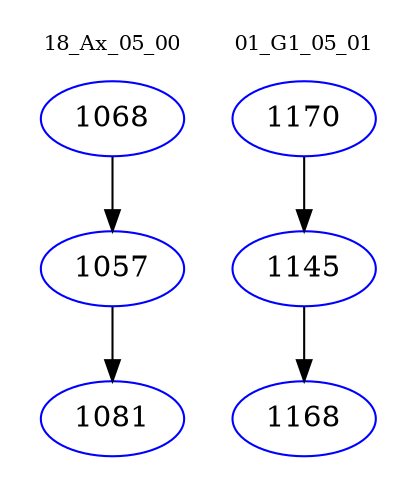 digraph{
subgraph cluster_0 {
color = white
label = "18_Ax_05_00";
fontsize=10;
T0_1068 [label="1068", color="blue"]
T0_1068 -> T0_1057 [color="black"]
T0_1057 [label="1057", color="blue"]
T0_1057 -> T0_1081 [color="black"]
T0_1081 [label="1081", color="blue"]
}
subgraph cluster_1 {
color = white
label = "01_G1_05_01";
fontsize=10;
T1_1170 [label="1170", color="blue"]
T1_1170 -> T1_1145 [color="black"]
T1_1145 [label="1145", color="blue"]
T1_1145 -> T1_1168 [color="black"]
T1_1168 [label="1168", color="blue"]
}
}
